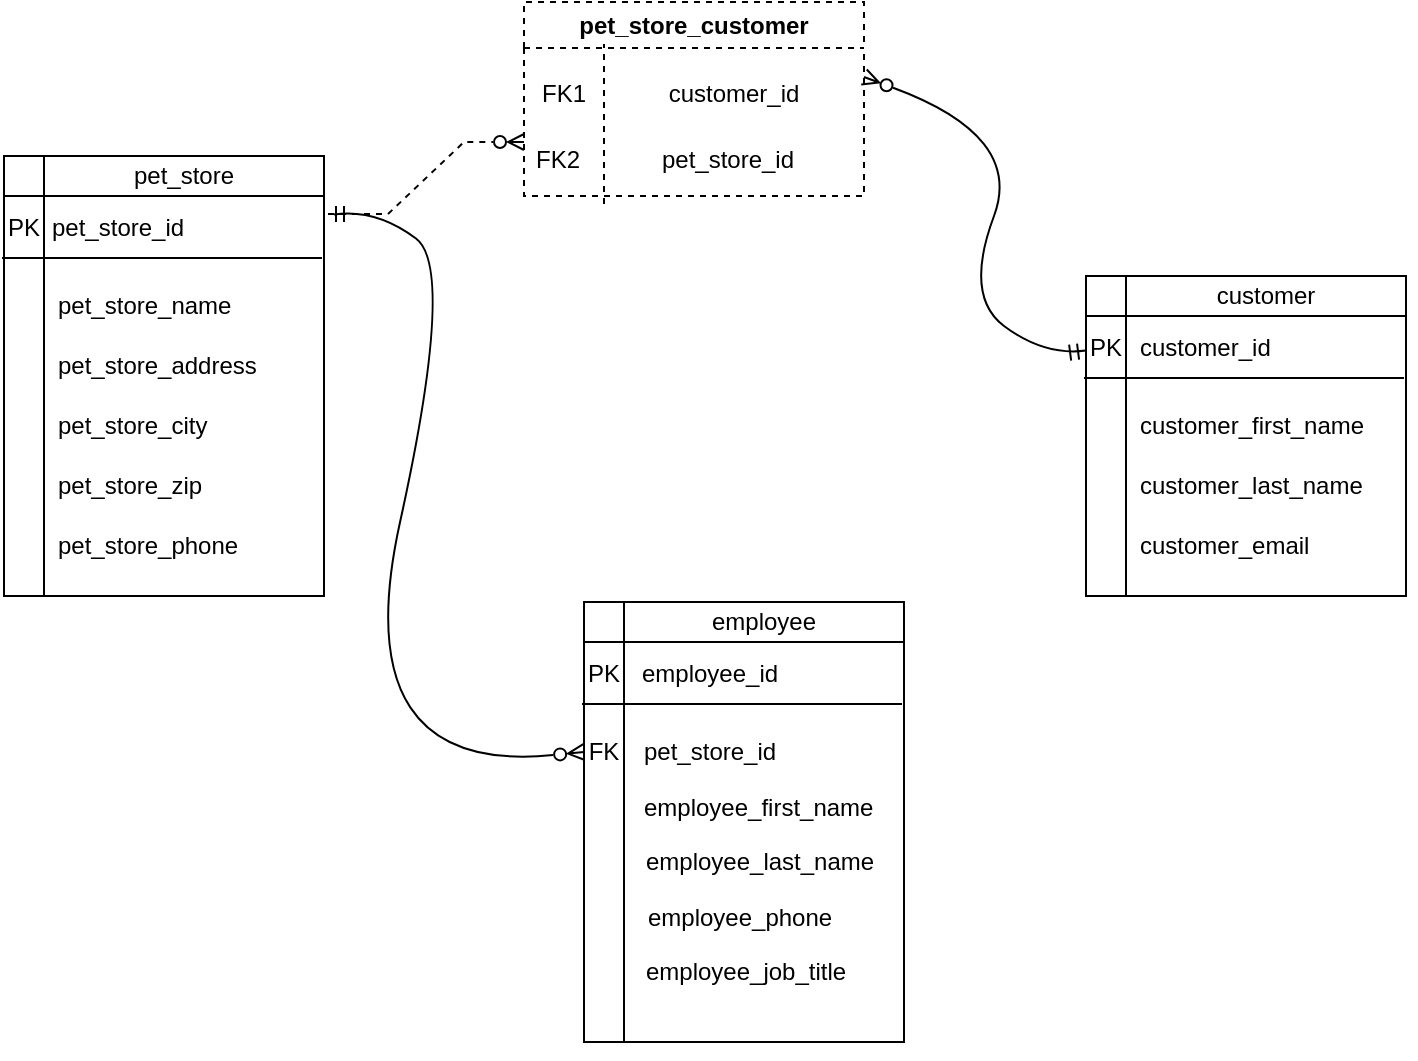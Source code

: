 <mxfile version="26.0.4">
  <diagram name="Page-1" id="l-0j0KC-BhnjsglJcReB">
    <mxGraphModel dx="1434" dy="836" grid="1" gridSize="10" guides="1" tooltips="1" connect="1" arrows="1" fold="1" page="1" pageScale="1" pageWidth="850" pageHeight="1100" math="0" shadow="0">
      <root>
        <mxCell id="0" />
        <mxCell id="1" parent="0" />
        <mxCell id="xJnupG2DMD7EftUhoylg-49" value="" style="group" vertex="1" connectable="0" parent="1">
          <mxGeometry x="329" y="423" width="168" height="220" as="geometry" />
        </mxCell>
        <mxCell id="xJnupG2DMD7EftUhoylg-22" value="" style="shape=internalStorage;whiteSpace=wrap;html=1;backgroundOutline=1;" vertex="1" parent="xJnupG2DMD7EftUhoylg-49">
          <mxGeometry x="1" width="160" height="220" as="geometry" />
        </mxCell>
        <mxCell id="xJnupG2DMD7EftUhoylg-23" value="employee" style="text;html=1;align=center;verticalAlign=middle;whiteSpace=wrap;rounded=0;" vertex="1" parent="xJnupG2DMD7EftUhoylg-49">
          <mxGeometry x="21" width="140" height="20" as="geometry" />
        </mxCell>
        <mxCell id="xJnupG2DMD7EftUhoylg-24" value="PK" style="text;html=1;align=center;verticalAlign=middle;whiteSpace=wrap;rounded=0;" vertex="1" parent="xJnupG2DMD7EftUhoylg-49">
          <mxGeometry x="1" y="21" width="20" height="29" as="geometry" />
        </mxCell>
        <mxCell id="xJnupG2DMD7EftUhoylg-25" value="employee_id" style="text;html=1;align=left;verticalAlign=middle;whiteSpace=wrap;rounded=0;flipV=1;flipH=0;" vertex="1" parent="xJnupG2DMD7EftUhoylg-49">
          <mxGeometry x="28" y="21" width="140" height="30" as="geometry" />
        </mxCell>
        <mxCell id="xJnupG2DMD7EftUhoylg-26" value="pet_store_id" style="text;html=1;align=left;verticalAlign=middle;whiteSpace=wrap;rounded=0;spacing=10;fontSize=12;flipV=1;flipH=0;" vertex="1" parent="xJnupG2DMD7EftUhoylg-49">
          <mxGeometry x="21" y="60" width="140" height="30" as="geometry" />
        </mxCell>
        <mxCell id="xJnupG2DMD7EftUhoylg-27" value="employee_first_name" style="text;html=1;align=left;verticalAlign=middle;whiteSpace=wrap;rounded=0;spacing=10;fontSize=12;flipV=0;flipH=0;" vertex="1" parent="xJnupG2DMD7EftUhoylg-49">
          <mxGeometry x="21" y="88" width="140" height="30" as="geometry" />
        </mxCell>
        <mxCell id="xJnupG2DMD7EftUhoylg-29" value="employee_job_title" style="text;html=1;align=left;verticalAlign=middle;whiteSpace=wrap;rounded=0;spacing=10;fontSize=12;flipV=0;flipH=0;" vertex="1" parent="xJnupG2DMD7EftUhoylg-49">
          <mxGeometry x="22" y="170" width="140" height="30" as="geometry" />
        </mxCell>
        <mxCell id="xJnupG2DMD7EftUhoylg-30" value="employee_phone" style="text;html=1;align=left;verticalAlign=middle;whiteSpace=wrap;rounded=0;spacing=10;fontSize=12;flipV=0;flipH=0;" vertex="1" parent="xJnupG2DMD7EftUhoylg-49">
          <mxGeometry x="23" y="143" width="130" height="30" as="geometry" />
        </mxCell>
        <mxCell id="xJnupG2DMD7EftUhoylg-31" value="" style="endArrow=none;html=1;rounded=0;" edge="1" parent="xJnupG2DMD7EftUhoylg-49">
          <mxGeometry width="50" height="50" relative="1" as="geometry">
            <mxPoint y="51" as="sourcePoint" />
            <mxPoint x="160" y="51" as="targetPoint" />
          </mxGeometry>
        </mxCell>
        <mxCell id="xJnupG2DMD7EftUhoylg-33" value="employee_last_name" style="text;html=1;align=left;verticalAlign=middle;whiteSpace=wrap;rounded=0;spacing=10;fontSize=12;flipV=0;flipH=0;" vertex="1" parent="xJnupG2DMD7EftUhoylg-49">
          <mxGeometry x="22" y="115" width="140" height="30" as="geometry" />
        </mxCell>
        <mxCell id="xJnupG2DMD7EftUhoylg-34" style="edgeStyle=orthogonalEdgeStyle;rounded=0;orthogonalLoop=1;jettySize=auto;html=1;exitX=0.5;exitY=1;exitDx=0;exitDy=0;" edge="1" parent="xJnupG2DMD7EftUhoylg-49" source="xJnupG2DMD7EftUhoylg-22" target="xJnupG2DMD7EftUhoylg-22">
          <mxGeometry relative="1" as="geometry" />
        </mxCell>
        <mxCell id="xJnupG2DMD7EftUhoylg-35" value="FK" style="text;html=1;align=center;verticalAlign=middle;whiteSpace=wrap;rounded=0;" vertex="1" parent="xJnupG2DMD7EftUhoylg-49">
          <mxGeometry x="1" y="60" width="20" height="30" as="geometry" />
        </mxCell>
        <mxCell id="xJnupG2DMD7EftUhoylg-50" value="" style="group" vertex="1" connectable="0" parent="1">
          <mxGeometry x="39" y="200" width="166" height="220" as="geometry" />
        </mxCell>
        <mxCell id="xJnupG2DMD7EftUhoylg-7" value="" style="shape=internalStorage;whiteSpace=wrap;html=1;backgroundOutline=1;" vertex="1" parent="xJnupG2DMD7EftUhoylg-50">
          <mxGeometry x="1" width="160" height="220" as="geometry" />
        </mxCell>
        <mxCell id="xJnupG2DMD7EftUhoylg-8" value="pet_store" style="text;html=1;align=center;verticalAlign=middle;whiteSpace=wrap;rounded=0;" vertex="1" parent="xJnupG2DMD7EftUhoylg-50">
          <mxGeometry x="21" width="140" height="20" as="geometry" />
        </mxCell>
        <mxCell id="xJnupG2DMD7EftUhoylg-9" value="PK" style="text;html=1;align=center;verticalAlign=middle;whiteSpace=wrap;rounded=0;" vertex="1" parent="xJnupG2DMD7EftUhoylg-50">
          <mxGeometry x="1" y="21" width="20" height="30" as="geometry" />
        </mxCell>
        <mxCell id="xJnupG2DMD7EftUhoylg-11" value="pet_store_id" style="text;html=1;align=left;verticalAlign=middle;whiteSpace=wrap;rounded=0;" vertex="1" parent="xJnupG2DMD7EftUhoylg-50">
          <mxGeometry x="23" y="21" width="140" height="30" as="geometry" />
        </mxCell>
        <mxCell id="xJnupG2DMD7EftUhoylg-14" value="pet_store_name" style="text;html=1;align=left;verticalAlign=middle;whiteSpace=wrap;rounded=0;flipH=1;" vertex="1" parent="xJnupG2DMD7EftUhoylg-50">
          <mxGeometry x="26" y="60" width="140" height="30" as="geometry" />
        </mxCell>
        <mxCell id="xJnupG2DMD7EftUhoylg-15" value="pet_store_address" style="text;html=1;align=left;verticalAlign=middle;whiteSpace=wrap;rounded=0;flipH=1;" vertex="1" parent="xJnupG2DMD7EftUhoylg-50">
          <mxGeometry x="26" y="90" width="140" height="30" as="geometry" />
        </mxCell>
        <mxCell id="xJnupG2DMD7EftUhoylg-16" value="pet_store_zip" style="text;html=1;align=left;verticalAlign=middle;whiteSpace=wrap;rounded=0;flipH=1;" vertex="1" parent="xJnupG2DMD7EftUhoylg-50">
          <mxGeometry x="26" y="150" width="140" height="30" as="geometry" />
        </mxCell>
        <mxCell id="xJnupG2DMD7EftUhoylg-17" value="pet_store_city" style="text;html=1;align=left;verticalAlign=middle;whiteSpace=wrap;rounded=0;flipH=1;" vertex="1" parent="xJnupG2DMD7EftUhoylg-50">
          <mxGeometry x="26" y="120" width="140" height="30" as="geometry" />
        </mxCell>
        <mxCell id="xJnupG2DMD7EftUhoylg-18" value="pet_store_phone" style="text;html=1;align=left;verticalAlign=middle;whiteSpace=wrap;rounded=0;flipH=1;" vertex="1" parent="xJnupG2DMD7EftUhoylg-50">
          <mxGeometry x="26" y="180" width="140" height="30" as="geometry" />
        </mxCell>
        <mxCell id="xJnupG2DMD7EftUhoylg-20" value="" style="endArrow=none;html=1;rounded=0;" edge="1" parent="xJnupG2DMD7EftUhoylg-50">
          <mxGeometry width="50" height="50" relative="1" as="geometry">
            <mxPoint y="51" as="sourcePoint" />
            <mxPoint x="160" y="51" as="targetPoint" />
          </mxGeometry>
        </mxCell>
        <mxCell id="xJnupG2DMD7EftUhoylg-63" value="pet_store_customer" style="swimlane;whiteSpace=wrap;html=1;dashed=1;" vertex="1" parent="1">
          <mxGeometry x="300" y="123" width="170" height="97" as="geometry" />
        </mxCell>
        <mxCell id="xJnupG2DMD7EftUhoylg-65" value="" style="endArrow=none;dashed=1;html=1;rounded=0;" edge="1" parent="xJnupG2DMD7EftUhoylg-63">
          <mxGeometry width="50" height="50" relative="1" as="geometry">
            <mxPoint x="40" y="101" as="sourcePoint" />
            <mxPoint x="40" y="21" as="targetPoint" />
          </mxGeometry>
        </mxCell>
        <mxCell id="xJnupG2DMD7EftUhoylg-71" value="" style="group" vertex="1" connectable="0" parent="xJnupG2DMD7EftUhoylg-63">
          <mxGeometry y="31" width="200" height="63" as="geometry" />
        </mxCell>
        <mxCell id="xJnupG2DMD7EftUhoylg-72" value="" style="group" vertex="1" connectable="0" parent="xJnupG2DMD7EftUhoylg-71">
          <mxGeometry y="33" width="170" height="30" as="geometry" />
        </mxCell>
        <mxCell id="xJnupG2DMD7EftUhoylg-67" value="FK2" style="text;html=1;align=center;verticalAlign=middle;whiteSpace=wrap;rounded=0;" vertex="1" parent="xJnupG2DMD7EftUhoylg-72">
          <mxGeometry width="34" height="30" as="geometry" />
        </mxCell>
        <mxCell id="xJnupG2DMD7EftUhoylg-69" value="pet_store_id" style="text;html=1;align=center;verticalAlign=middle;whiteSpace=wrap;rounded=0;" vertex="1" parent="xJnupG2DMD7EftUhoylg-72">
          <mxGeometry x="34" width="136" height="30" as="geometry" />
        </mxCell>
        <mxCell id="xJnupG2DMD7EftUhoylg-73" value="" style="group" vertex="1" connectable="0" parent="xJnupG2DMD7EftUhoylg-71">
          <mxGeometry width="194.67" height="30" as="geometry" />
        </mxCell>
        <mxCell id="xJnupG2DMD7EftUhoylg-66" value="FK1" style="text;html=1;align=center;verticalAlign=middle;whiteSpace=wrap;rounded=0;" vertex="1" parent="xJnupG2DMD7EftUhoylg-73">
          <mxGeometry width="40" height="30" as="geometry" />
        </mxCell>
        <mxCell id="xJnupG2DMD7EftUhoylg-70" value="customer_id" style="text;html=1;align=center;verticalAlign=middle;whiteSpace=wrap;rounded=0;" vertex="1" parent="xJnupG2DMD7EftUhoylg-73">
          <mxGeometry x="40" width="130" height="29" as="geometry" />
        </mxCell>
        <mxCell id="xJnupG2DMD7EftUhoylg-91" value="" style="curved=1;endArrow=ERzeroToMany;html=1;rounded=0;startArrow=ERmandOne;startFill=0;endFill=0;" edge="1" parent="xJnupG2DMD7EftUhoylg-71" source="xJnupG2DMD7EftUhoylg-77">
          <mxGeometry width="50" height="50" relative="1" as="geometry">
            <mxPoint x="220" y="56.5" as="sourcePoint" />
            <mxPoint x="170" y="6.5" as="targetPoint" />
            <Array as="points">
              <mxPoint x="260" y="146" />
              <mxPoint x="220" y="116" />
              <mxPoint x="250" y="36" />
            </Array>
          </mxGeometry>
        </mxCell>
        <mxCell id="xJnupG2DMD7EftUhoylg-75" value="" style="shape=internalStorage;whiteSpace=wrap;html=1;backgroundOutline=1;container=0;" vertex="1" parent="1">
          <mxGeometry x="581" y="260" width="160" height="160" as="geometry" />
        </mxCell>
        <mxCell id="xJnupG2DMD7EftUhoylg-76" value="customer" style="text;html=1;align=center;verticalAlign=middle;whiteSpace=wrap;rounded=0;container=0;" vertex="1" parent="1">
          <mxGeometry x="601" y="260" width="140" height="20" as="geometry" />
        </mxCell>
        <mxCell id="xJnupG2DMD7EftUhoylg-77" value="PK" style="text;html=1;align=center;verticalAlign=middle;whiteSpace=wrap;rounded=0;container=0;" vertex="1" parent="1">
          <mxGeometry x="581" y="281" width="20" height="30" as="geometry" />
        </mxCell>
        <mxCell id="xJnupG2DMD7EftUhoylg-78" value="customer_id" style="text;html=1;align=left;verticalAlign=middle;whiteSpace=wrap;rounded=0;container=0;" vertex="1" parent="1">
          <mxGeometry x="606" y="281" width="140" height="30" as="geometry" />
        </mxCell>
        <mxCell id="xJnupG2DMD7EftUhoylg-79" value="customer_first_name" style="text;html=1;align=left;verticalAlign=middle;whiteSpace=wrap;rounded=0;flipH=1;container=0;" vertex="1" parent="1">
          <mxGeometry x="606" y="320" width="140" height="30" as="geometry" />
        </mxCell>
        <mxCell id="xJnupG2DMD7EftUhoylg-80" value="customer_last_name" style="text;html=1;align=left;verticalAlign=middle;whiteSpace=wrap;rounded=0;flipH=1;container=0;" vertex="1" parent="1">
          <mxGeometry x="606" y="350" width="140" height="30" as="geometry" />
        </mxCell>
        <mxCell id="xJnupG2DMD7EftUhoylg-82" value="customer_email" style="text;html=1;align=left;verticalAlign=middle;whiteSpace=wrap;rounded=0;flipH=1;container=0;" vertex="1" parent="1">
          <mxGeometry x="606" y="380" width="140" height="30" as="geometry" />
        </mxCell>
        <mxCell id="xJnupG2DMD7EftUhoylg-84" value="" style="endArrow=none;html=1;rounded=0;" edge="1" parent="1">
          <mxGeometry width="50" height="50" relative="1" as="geometry">
            <mxPoint x="580" y="311" as="sourcePoint" />
            <mxPoint x="740" y="311" as="targetPoint" />
          </mxGeometry>
        </mxCell>
        <mxCell id="xJnupG2DMD7EftUhoylg-87" value="" style="endArrow=ERzeroToMany;html=1;rounded=0;edgeStyle=entityRelationEdgeStyle;startArrow=ERmandOne;startFill=0;endFill=0;exitX=1;exitY=0.5;exitDx=0;exitDy=0;dashed=1;" edge="1" parent="1">
          <mxGeometry width="50" height="50" relative="1" as="geometry">
            <mxPoint x="202" y="229" as="sourcePoint" />
            <mxPoint x="300" y="193" as="targetPoint" />
          </mxGeometry>
        </mxCell>
        <mxCell id="xJnupG2DMD7EftUhoylg-92" value="" style="curved=1;endArrow=ERzeroToMany;html=1;rounded=0;startArrow=none;startFill=0;endFill=0;entryX=0;entryY=0.5;entryDx=0;entryDy=0;" edge="1" parent="1" target="xJnupG2DMD7EftUhoylg-35">
          <mxGeometry width="50" height="50" relative="1" as="geometry">
            <mxPoint x="205" y="229.25" as="sourcePoint" />
            <mxPoint x="310" y="500" as="targetPoint" />
            <Array as="points">
              <mxPoint x="226" y="226.25" />
              <mxPoint x="266" y="256.25" />
              <mxPoint x="210" y="510" />
            </Array>
          </mxGeometry>
        </mxCell>
      </root>
    </mxGraphModel>
  </diagram>
</mxfile>
